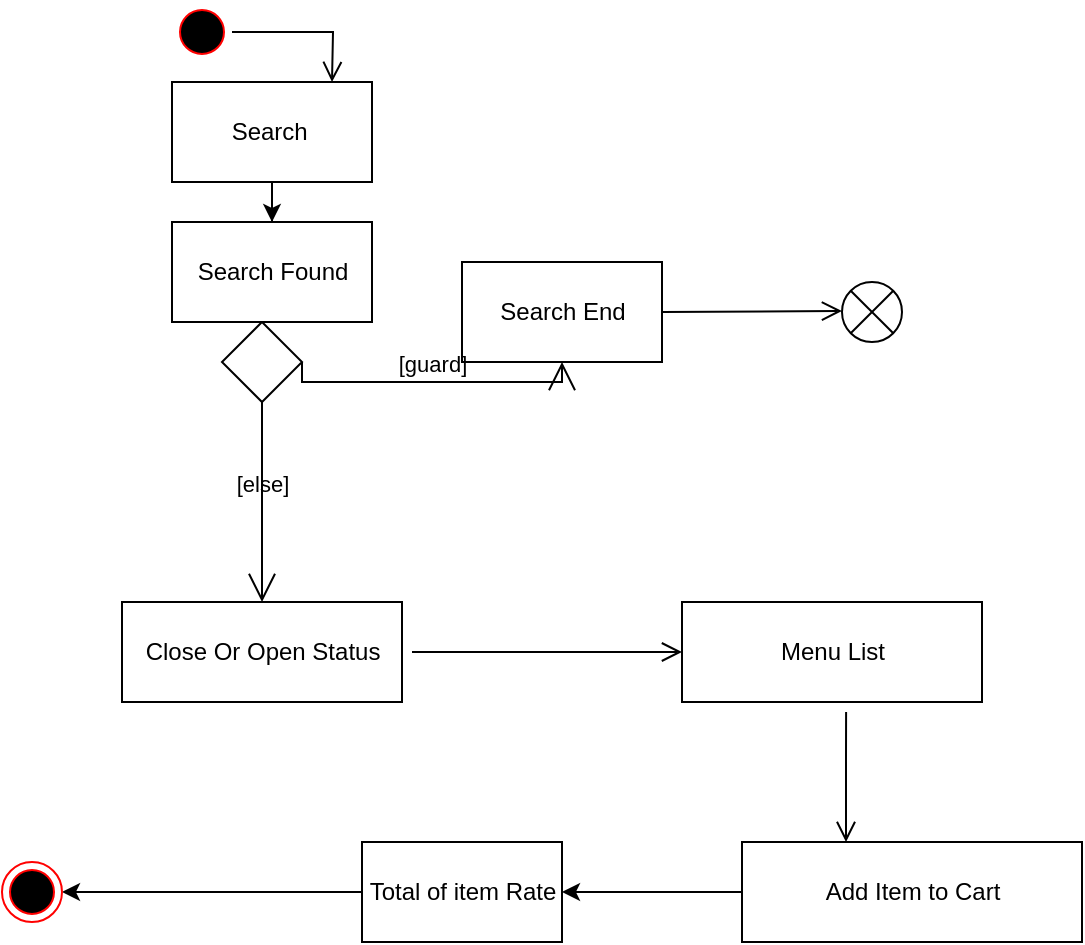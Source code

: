 <mxfile version="16.2.2" type="github"><diagram id="trPpEttCX6xq7n_EDKJ-" name="Page-1"><mxGraphModel dx="868" dy="425" grid="1" gridSize="10" guides="1" tooltips="1" connect="1" arrows="1" fold="1" page="1" pageScale="1" pageWidth="850" pageHeight="1100" math="0" shadow="0"><root><mxCell id="0"/><mxCell id="1" parent="0"/><mxCell id="VDKpPSuxcl8icJ3q4NBR-47" value="" style="edgeStyle=orthogonalEdgeStyle;rounded=0;orthogonalLoop=1;jettySize=auto;html=1;strokeColor=#000000;" edge="1" parent="1" source="VDKpPSuxcl8icJ3q4NBR-3" target="VDKpPSuxcl8icJ3q4NBR-45"><mxGeometry relative="1" as="geometry"/></mxCell><mxCell id="VDKpPSuxcl8icJ3q4NBR-3" value="Search&amp;nbsp;" style="html=1;dashed=0;whitespace=wrap;" vertex="1" parent="1"><mxGeometry x="305" y="100" width="100" height="50" as="geometry"/></mxCell><mxCell id="VDKpPSuxcl8icJ3q4NBR-11" value="Search End" style="html=1;dashed=0;whitespace=wrap;" vertex="1" parent="1"><mxGeometry x="450" y="190" width="100" height="50" as="geometry"/></mxCell><mxCell id="VDKpPSuxcl8icJ3q4NBR-15" value="" style="shape=mxgraph.lean_mapping.electronic_info_flow_edge;html=1;rounded=0;exitX=1;exitY=0.5;exitDx=0;exitDy=0;startArrow=none;" edge="1" parent="1"><mxGeometry width="160" relative="1" as="geometry"><mxPoint x="670" y="215" as="sourcePoint"/><mxPoint x="650" y="220" as="targetPoint"/><Array as="points"><mxPoint x="740" y="180"/></Array></mxGeometry></mxCell><mxCell id="VDKpPSuxcl8icJ3q4NBR-22" value="" style="ellipse;html=1;shape=startState;fillColor=#000000;strokeColor=#ff0000;" vertex="1" parent="1"><mxGeometry x="305" y="60" width="30" height="30" as="geometry"/></mxCell><mxCell id="VDKpPSuxcl8icJ3q4NBR-23" value="" style="edgeStyle=orthogonalEdgeStyle;html=1;verticalAlign=bottom;endArrow=open;endSize=8;strokeColor=#000000;rounded=0;" edge="1" source="VDKpPSuxcl8icJ3q4NBR-22" parent="1"><mxGeometry relative="1" as="geometry"><mxPoint x="385" y="100" as="targetPoint"/></mxGeometry></mxCell><mxCell id="VDKpPSuxcl8icJ3q4NBR-26" value="" style="endArrow=open;startArrow=none;endFill=0;startFill=0;endSize=8;html=1;verticalAlign=bottom;labelBackgroundColor=none;strokeWidth=1;rounded=0;" edge="1" parent="1"><mxGeometry width="160" relative="1" as="geometry"><mxPoint x="550" y="215" as="sourcePoint"/><mxPoint x="640" y="214.5" as="targetPoint"/></mxGeometry></mxCell><mxCell id="VDKpPSuxcl8icJ3q4NBR-27" value="" style="shape=rhombus;html=1;verticalLabelPosition=bottom;verticalAlignment=top;" vertex="1" parent="1"><mxGeometry x="330" y="220" width="40" height="40" as="geometry"/></mxCell><mxCell id="VDKpPSuxcl8icJ3q4NBR-28" value="" style="edgeStyle=elbowEdgeStyle;html=1;elbow=horizontal;align=right;verticalAlign=bottom;endArrow=none;rounded=0;labelBackgroundColor=none;startArrow=open;startSize=12;strokeColor=#000000;" edge="1" source="VDKpPSuxcl8icJ3q4NBR-27" parent="1"><mxGeometry relative="1" as="geometry"><mxPoint x="330" y="230" as="targetPoint"/><Array as="points"><mxPoint x="350" y="230"/><mxPoint x="350" y="190"/></Array></mxGeometry></mxCell><mxCell id="VDKpPSuxcl8icJ3q4NBR-29" value="[guard]" style="edgeStyle=elbowEdgeStyle;html=1;elbow=vertical;verticalAlign=bottom;endArrow=open;rounded=0;labelBackgroundColor=none;endSize=12;strokeColor=#000000;exitX=1;exitY=0.5;exitDx=0;exitDy=0;entryX=0.5;entryY=1;entryDx=0;entryDy=0;" edge="1" source="VDKpPSuxcl8icJ3q4NBR-27" parent="1" target="VDKpPSuxcl8icJ3q4NBR-11"><mxGeometry relative="1" as="geometry"><mxPoint x="450" y="220" as="targetPoint"/><Array as="points"><mxPoint x="420" y="250"/></Array></mxGeometry></mxCell><mxCell id="VDKpPSuxcl8icJ3q4NBR-30" value="[else]" style="edgeStyle=elbowEdgeStyle;html=1;elbow=vertical;verticalAlign=bottom;endArrow=open;rounded=0;labelBackgroundColor=none;endSize=12;strokeColor=#000000;" edge="1" source="VDKpPSuxcl8icJ3q4NBR-27" parent="1"><mxGeometry relative="1" as="geometry"><mxPoint x="350" y="360" as="targetPoint"/><Array as="points"><mxPoint x="320" y="350"/></Array></mxGeometry></mxCell><mxCell id="VDKpPSuxcl8icJ3q4NBR-32" value="Close Or Open Status" style="html=1;dashed=0;whitespace=wrap;" vertex="1" parent="1"><mxGeometry x="280" y="360" width="140" height="50" as="geometry"/></mxCell><mxCell id="VDKpPSuxcl8icJ3q4NBR-33" value="Menu List" style="html=1;dashed=0;whitespace=wrap;" vertex="1" parent="1"><mxGeometry x="560" y="360" width="150" height="50" as="geometry"/></mxCell><mxCell id="VDKpPSuxcl8icJ3q4NBR-35" value="" style="endArrow=open;startArrow=none;endFill=0;startFill=0;endSize=8;html=1;verticalAlign=bottom;labelBackgroundColor=none;strokeWidth=1;rounded=0;entryX=0;entryY=0.5;entryDx=0;entryDy=0;" edge="1" parent="1" target="VDKpPSuxcl8icJ3q4NBR-33"><mxGeometry width="160" relative="1" as="geometry"><mxPoint x="425" y="385" as="sourcePoint"/><mxPoint x="515" y="384.5" as="targetPoint"/></mxGeometry></mxCell><mxCell id="VDKpPSuxcl8icJ3q4NBR-44" style="edgeStyle=orthogonalEdgeStyle;rounded=0;orthogonalLoop=1;jettySize=auto;html=1;strokeColor=#000000;" edge="1" parent="1" source="VDKpPSuxcl8icJ3q4NBR-37" target="VDKpPSuxcl8icJ3q4NBR-43"><mxGeometry relative="1" as="geometry"/></mxCell><mxCell id="VDKpPSuxcl8icJ3q4NBR-37" value="Total of item Rate" style="html=1;dashed=0;whitespace=wrap;" vertex="1" parent="1"><mxGeometry x="400" y="480" width="100" height="50" as="geometry"/></mxCell><mxCell id="VDKpPSuxcl8icJ3q4NBR-42" style="edgeStyle=orthogonalEdgeStyle;rounded=0;orthogonalLoop=1;jettySize=auto;html=1;strokeColor=#000000;entryX=1;entryY=0.5;entryDx=0;entryDy=0;" edge="1" parent="1" source="VDKpPSuxcl8icJ3q4NBR-38" target="VDKpPSuxcl8icJ3q4NBR-37"><mxGeometry relative="1" as="geometry"><mxPoint x="560" y="505" as="targetPoint"/></mxGeometry></mxCell><mxCell id="VDKpPSuxcl8icJ3q4NBR-38" value="Add Item to Cart" style="html=1;dashed=0;whitespace=wrap;" vertex="1" parent="1"><mxGeometry x="590" y="480" width="170" height="50" as="geometry"/></mxCell><mxCell id="VDKpPSuxcl8icJ3q4NBR-39" value="" style="endArrow=open;startArrow=none;endFill=0;startFill=0;endSize=8;html=1;verticalAlign=bottom;labelBackgroundColor=none;strokeWidth=1;rounded=0;exitX=0.547;exitY=1.1;exitDx=0;exitDy=0;exitPerimeter=0;" edge="1" parent="1" source="VDKpPSuxcl8icJ3q4NBR-33"><mxGeometry width="160" relative="1" as="geometry"><mxPoint x="590" y="430" as="sourcePoint"/><mxPoint x="642" y="480" as="targetPoint"/><Array as="points"><mxPoint x="642" y="440"/></Array></mxGeometry></mxCell><mxCell id="VDKpPSuxcl8icJ3q4NBR-43" value="" style="ellipse;html=1;shape=endState;fillColor=#000000;strokeColor=#ff0000;" vertex="1" parent="1"><mxGeometry x="220" y="490" width="30" height="30" as="geometry"/></mxCell><mxCell id="VDKpPSuxcl8icJ3q4NBR-45" value="Search Found" style="html=1;dashed=0;whitespace=wrap;" vertex="1" parent="1"><mxGeometry x="305" y="170" width="100" height="50" as="geometry"/></mxCell><mxCell id="VDKpPSuxcl8icJ3q4NBR-48" value="" style="shape=sumEllipse;perimeter=ellipsePerimeter;whiteSpace=wrap;html=1;backgroundOutline=1;" vertex="1" parent="1"><mxGeometry x="640" y="200" width="30" height="30" as="geometry"/></mxCell></root></mxGraphModel></diagram></mxfile>